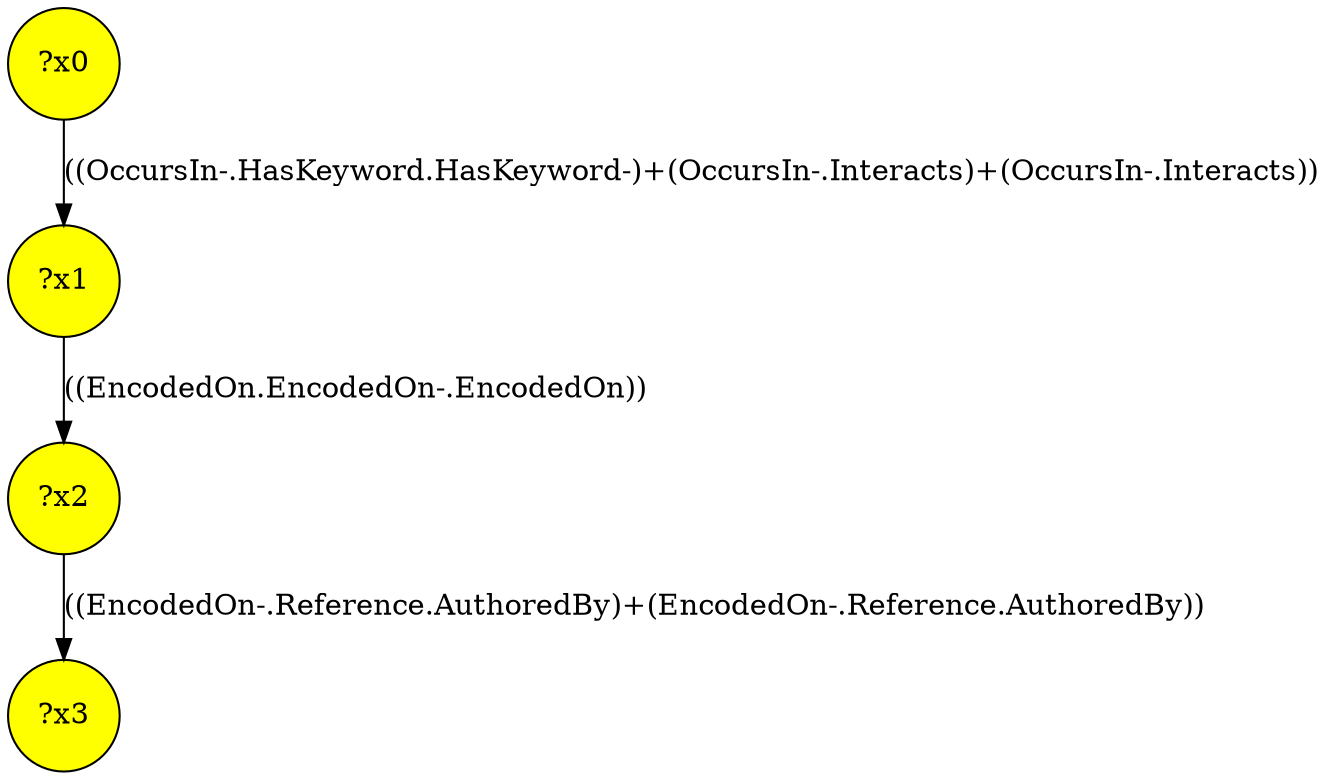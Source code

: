 digraph g {
	x2 [fillcolor="yellow", style="filled," shape=circle, label="?x2"];
	x1 [fillcolor="yellow", style="filled," shape=circle, label="?x1"];
	x0 [fillcolor="yellow", style="filled," shape=circle, label="?x0"];
	x3 [fillcolor="yellow", style="filled," shape=circle, label="?x3"];
	x0 -> x1 [label="((OccursIn-.HasKeyword.HasKeyword-)+(OccursIn-.Interacts)+(OccursIn-.Interacts))"];
	x1 -> x2 [label="((EncodedOn.EncodedOn-.EncodedOn))"];
	x2 -> x3 [label="((EncodedOn-.Reference.AuthoredBy)+(EncodedOn-.Reference.AuthoredBy))"];
}
